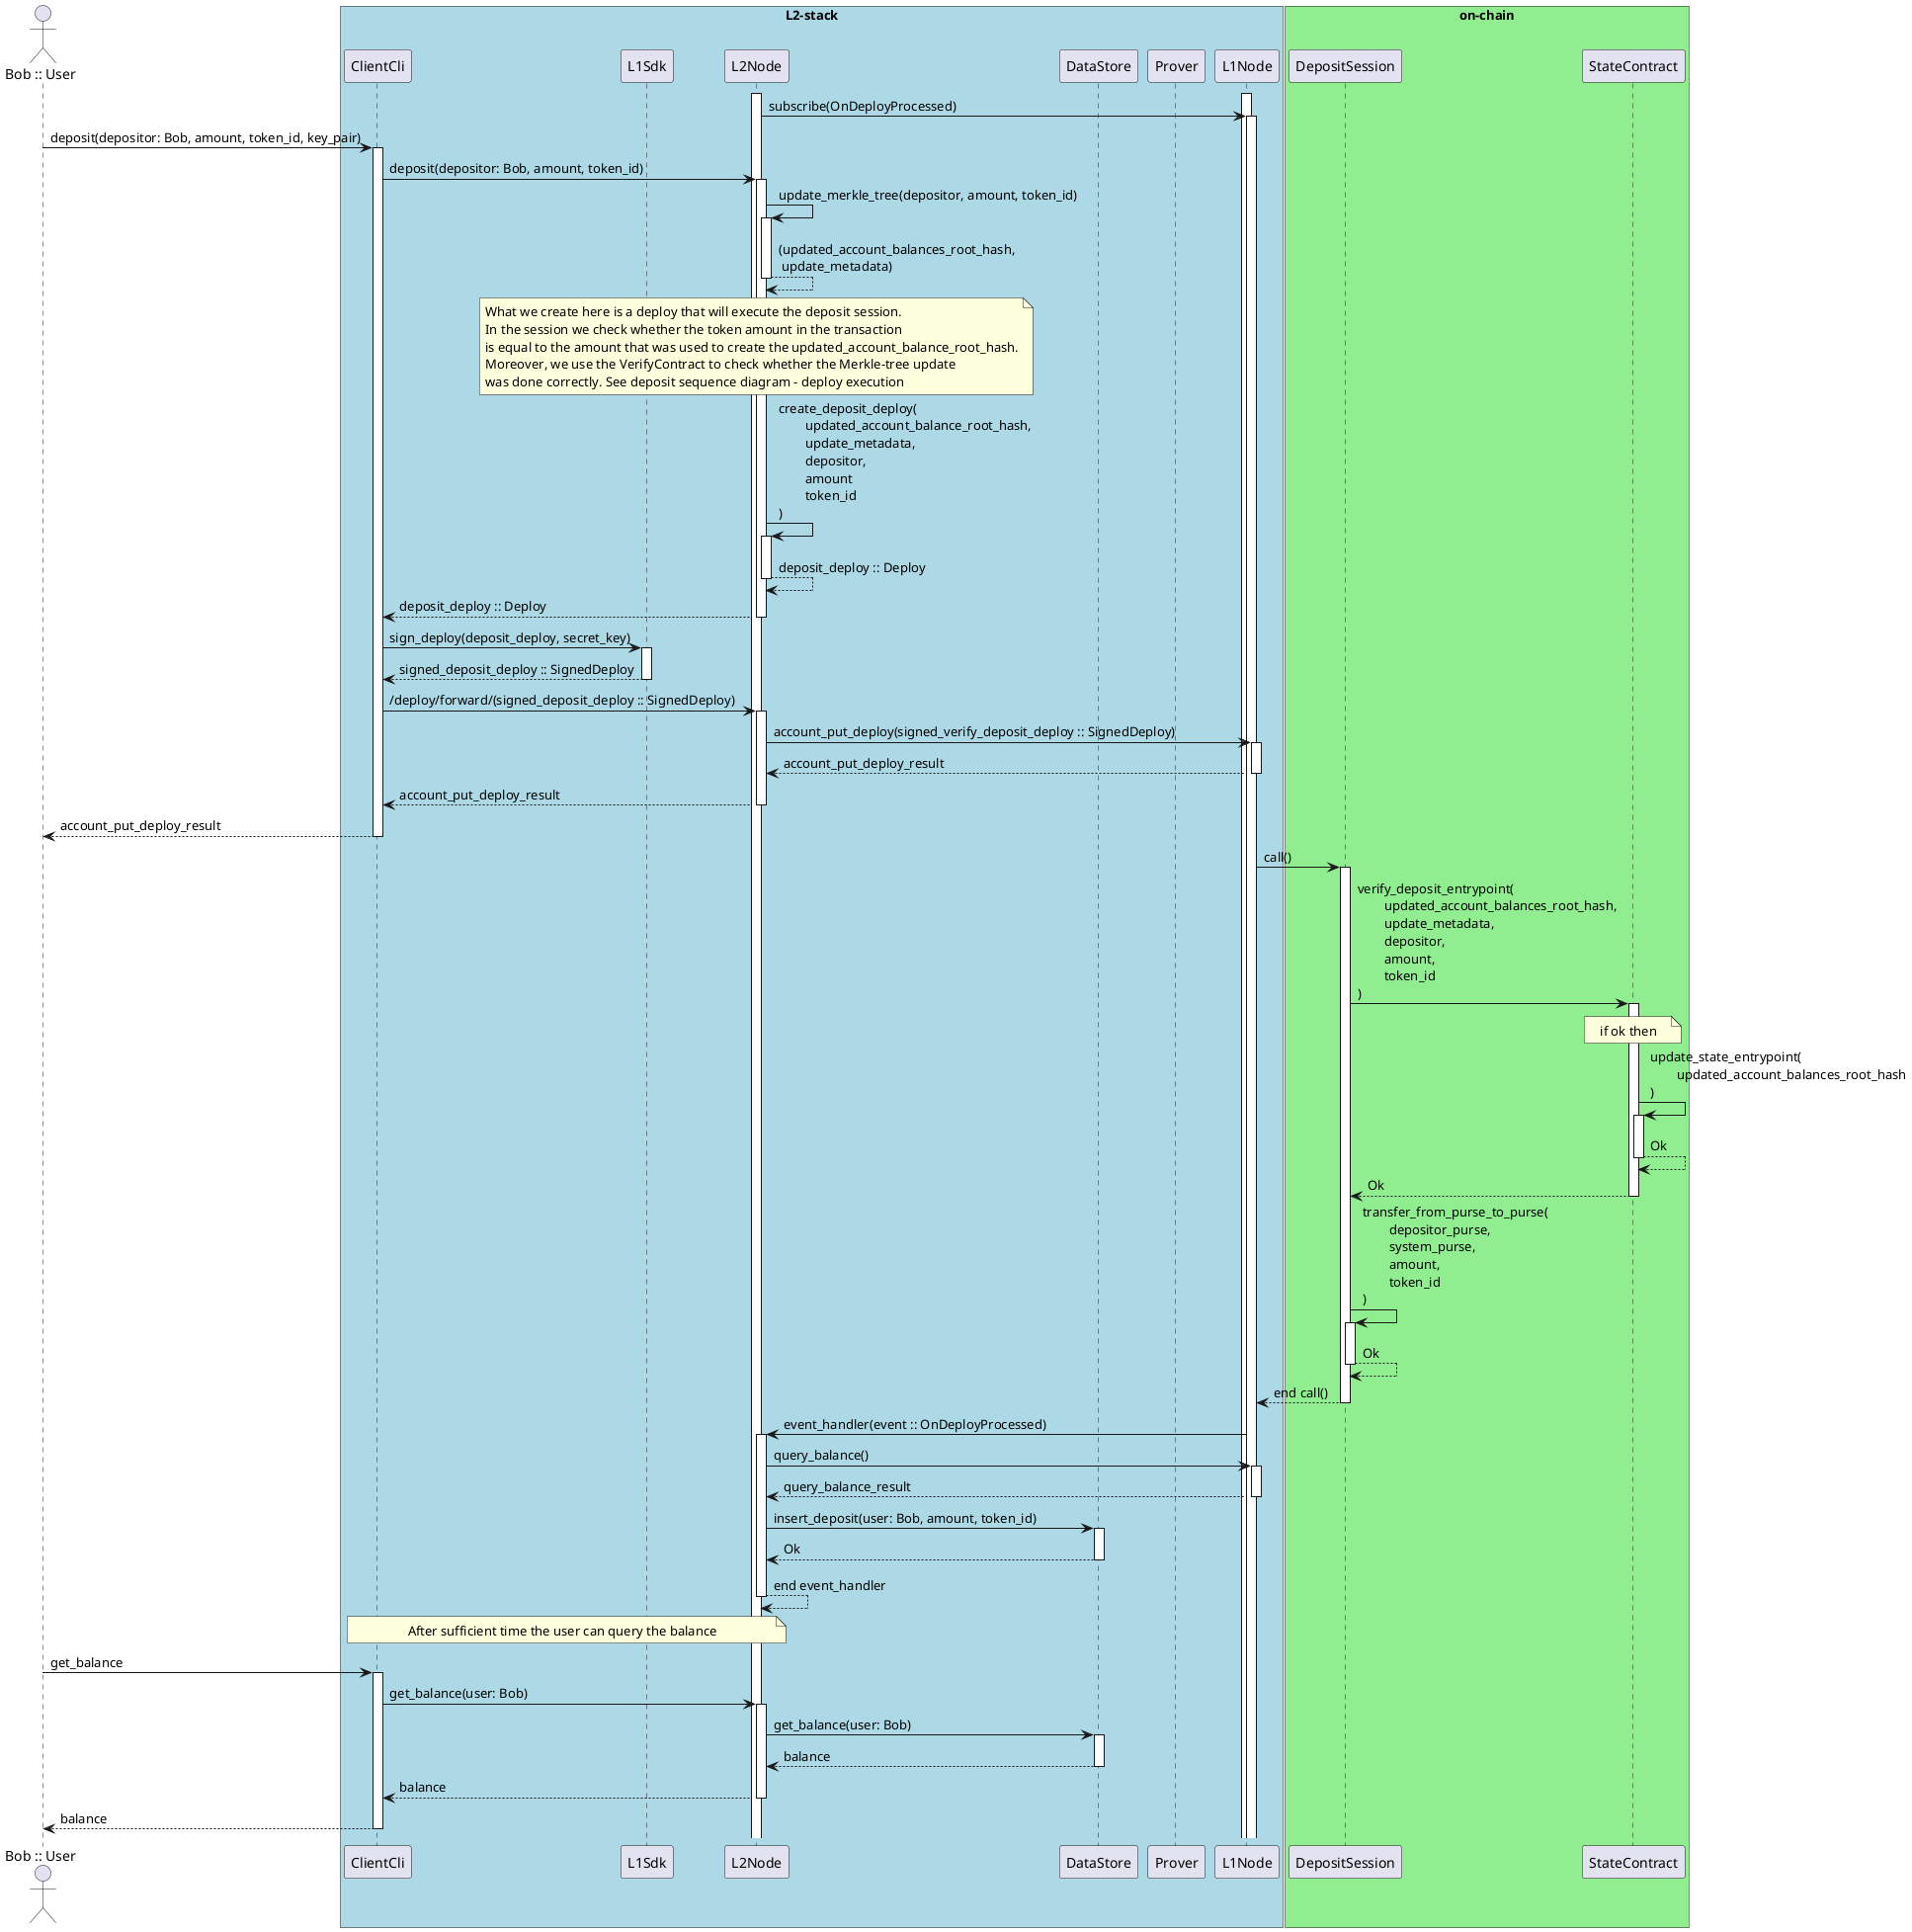 @startuml
autoactivate on
actor "Bob :: User" as Bob
box "L2-stack" #LightBlue
participant ClientCli
participant L1Sdk
participant L2Node
participant DataStore
participant Prover
participant L1Node
end box
box "on-chain" #LightGreen
participant DepositSession
participant StateContract
end box

activate L1Node
activate L2Node

L2Node -> L1Node: subscribe(OnDeployProcessed)
Bob -> ClientCli: deposit(depositor: Bob, amount, token_id, key_pair)
ClientCli -> L2Node: deposit(depositor: Bob, amount, token_id)

L2Node -> L2Node: update_merkle_tree(depositor, amount, token_id)
L2Node --> L2Node: (updated_account_balances_root_hash,\n update_metadata)
note over L2Node, L2Node
What we create here is a deploy that will execute the deposit session.
In the session we check whether the token amount in the transaction
is equal to the amount that was used to create the updated_account_balance_root_hash.
Moreover, we use the VerifyContract to check whether the Merkle-tree update
was done correctly. See deposit sequence diagram - deploy execution
end note
L2Node -> L2Node: create_deposit_deploy(\n\tupdated_account_balance_root_hash,\n\tupdate_metadata,\n\tdepositor,\n\tamount\n\ttoken_id\n)
L2Node --> L2Node: deposit_deploy :: Deploy
L2Node --> ClientCli: deposit_deploy :: Deploy

ClientCli -> L1Sdk: sign_deploy(deposit_deploy, secret_key)
L1Sdk --> ClientCli: signed_deposit_deploy :: SignedDeploy

ClientCli -> L2Node: /deploy/forward/(signed_deposit_deploy :: SignedDeploy)
L2Node -> L1Node: account_put_deploy(signed_verify_deposit_deploy :: SignedDeploy)
L1Node --> L2Node: account_put_deploy_result
L2Node --> ClientCli: account_put_deploy_result
ClientCli --> Bob: account_put_deploy_result

L1Node -> DepositSession: call()
DepositSession -> StateContract: verify_deposit_entrypoint(\n\tupdated_account_balances_root_hash,\n\tupdate_metadata,\n\tdepositor,\n\tamount,\n\ttoken_id\n)
note over StateContract, StateContract
if ok then
end note
StateContract -> StateContract: update_state_entrypoint(\n\tupdated_account_balances_root_hash\n)
StateContract --> StateContract: Ok
StateContract --> DepositSession: Ok 
DepositSession -> DepositSession: transfer_from_purse_to_purse(\n\tdepositor_purse,\n\tsystem_purse,\n\tamount,\n\ttoken_id\n)
DepositSession --> DepositSession: Ok
DepositSession --> L1Node: end call()

L1Node -> L2Node: event_handler(event :: OnDeployProcessed)
L2Node -> L1Node: query_balance()
L1Node --> L2Node: query_balance_result

L2Node -> DataStore: insert_deposit(user: Bob, amount, token_id)
DataStore --> L2Node: Ok
L2Node --> L2Node: end event_handler

note over ClientCli, L2Node
After sufficient time the user can query the balance
end note
Bob -> ClientCli: get_balance
ClientCli -> L2Node: get_balance(user: Bob)
L2Node -> DataStore: get_balance(user: Bob)
DataStore --> L2Node: balance
L2Node --> ClientCli: balance
ClientCli --> Bob: balance
@enduml
